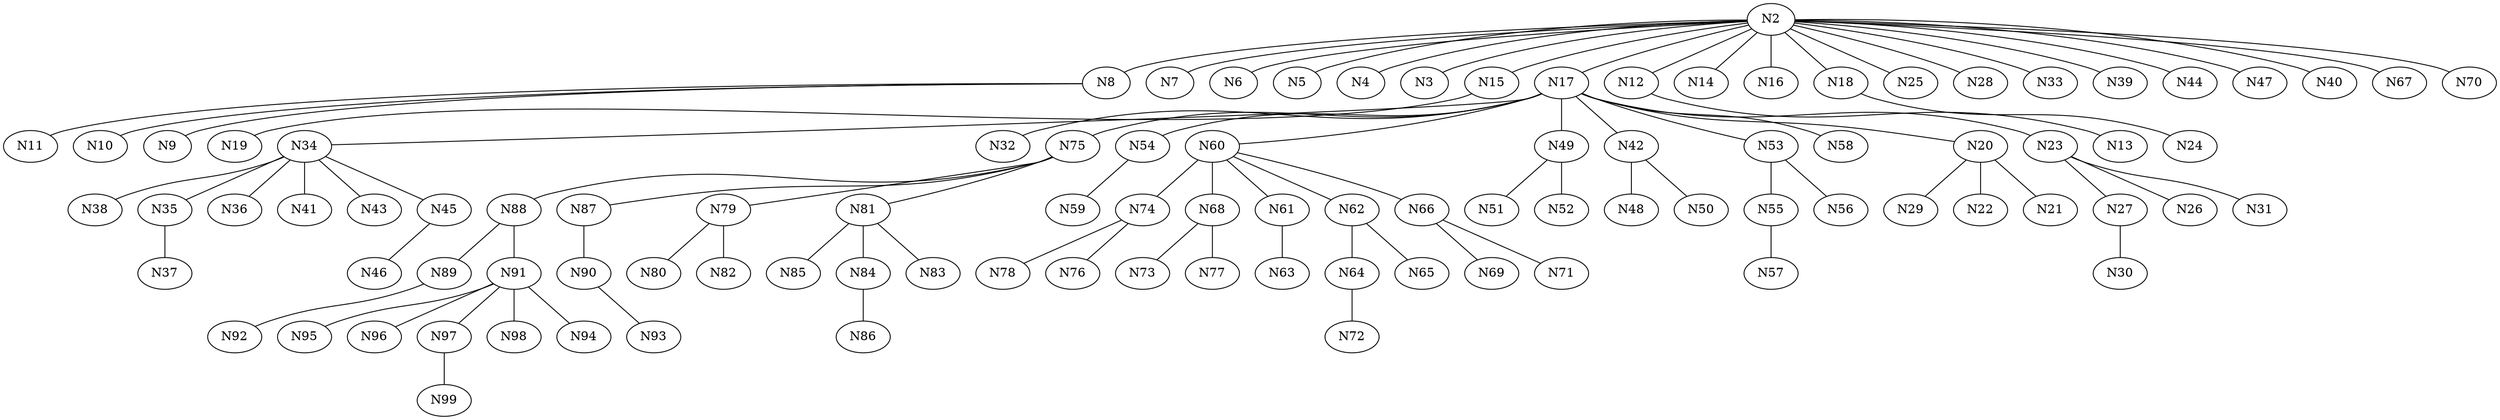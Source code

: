 Graph G {
	N2--N8[weight=73];
	N34--N38[weight=45];
	N2--N7[weight=14];
	N2--N6[weight=90];
	N2--N5[weight=39];
	N34--N35[weight=87];
	N2--N4[weight=100];
	N2--N3[weight=85];
	N34--N36[weight=98];
	N15--N19[weight=21];
	N17--N34[weight=6];
	N17--N32[weight=46];
	N75--N88[weight=54];
	N75--N87[weight=9];
	N89--N92[weight=95];
	N54--N59[weight=78];
	N35--N37[weight=47];
	N34--N41[weight=68];
	N74--N78[weight=38];
	N34--N43[weight=95];
	N74--N76[weight=18];
	N2--N12[weight=4];
	N2--N14[weight=78];
	N34--N45[weight=73];
	N2--N15[weight=20];
	N2--N16[weight=66];
	N60--N74[weight=95];
	N17--N49[weight=25];
	N91--N95[weight=9];
	N91--N96[weight=16];
	N91--N97[weight=31];
	N91--N98[weight=38];
	N17--N42[weight=97];
	N88--N91[weight=23];
	N91--N94[weight=19];
	N68--N73[weight=30];
	N68--N77[weight=31];
	N88--N89[weight=68];
	N2--N17[weight=19];
	N2--N18[weight=88];
	N53--N55[weight=14];
	N53--N56[weight=53];
	N2--N25[weight=54];
	N17--N58[weight=25];
	N17--N54[weight=84];
	N12--N13[weight=88];
	N17--N53[weight=23];
	N18--N24[weight=19];
	N2--N28[weight=41];
	N61--N63[weight=86];
	N2--N33[weight=38];
	N17--N60[weight=63];
	N55--N57[weight=100];
	N49--N51[weight=9];
	N49--N52[weight=43];
	N2--N39[weight=50];
	N2--N44[weight=64];
	N2--N47[weight=6];
	N64--N72[weight=25];
	N2--N40[weight=59];
	N17--N75[weight=84];
	N79--N80[weight=35];
	N79--N82[weight=95];
	N45--N46[weight=72];
	N8--N11[weight=50];
	N27--N30[weight=22];
	N8--N10[weight=12];
	N42--N48[weight=60];
	N97--N99[weight=47];
	N62--N64[weight=24];
	N62--N65[weight=13];
	N8--N9[weight=5];
	N42--N50[weight=55];
	N60--N66[weight=2];
	N66--N69[weight=79];
	N2--N67[weight=15];
	N60--N61[weight=11];
	N60--N62[weight=14];
	N60--N68[weight=64];
	N90--N93[weight=95];
	N66--N71[weight=78];
	N81--N85[weight=27];
	N20--N29[weight=13];
	N81--N84[weight=84];
	N84--N86[weight=91];
	N81--N83[weight=88];
	N75--N81[weight=4];
	N23--N26[weight=24];
	N20--N22[weight=62];
	N20--N21[weight=64];
	N2--N70[weight=74];
	N17--N23[weight=78];
	N23--N27[weight=82];
	N17--N20[weight=64];
	N75--N79[weight=33];
	N23--N31[weight=62];
	N87--N90[weight=68];
}